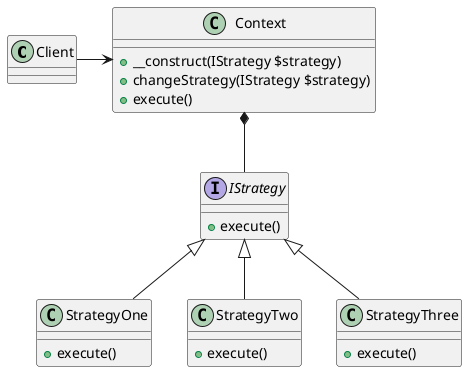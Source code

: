 @startuml

class Client {
}

class Context {
    + __construct(IStrategy $strategy)
    + changeStrategy(IStrategy $strategy)
    + execute()
}

interface IStrategy {
    + execute()
}

class StrategyOne {
    + execute()
}

class StrategyTwo {
    + execute()
}

class StrategyThree {
    + execute()
}

Client --right--> Context
Context *-- IStrategy
IStrategy <|-- StrategyOne
IStrategy <|-- StrategyTwo
IStrategy <|-- StrategyThree

@enduml